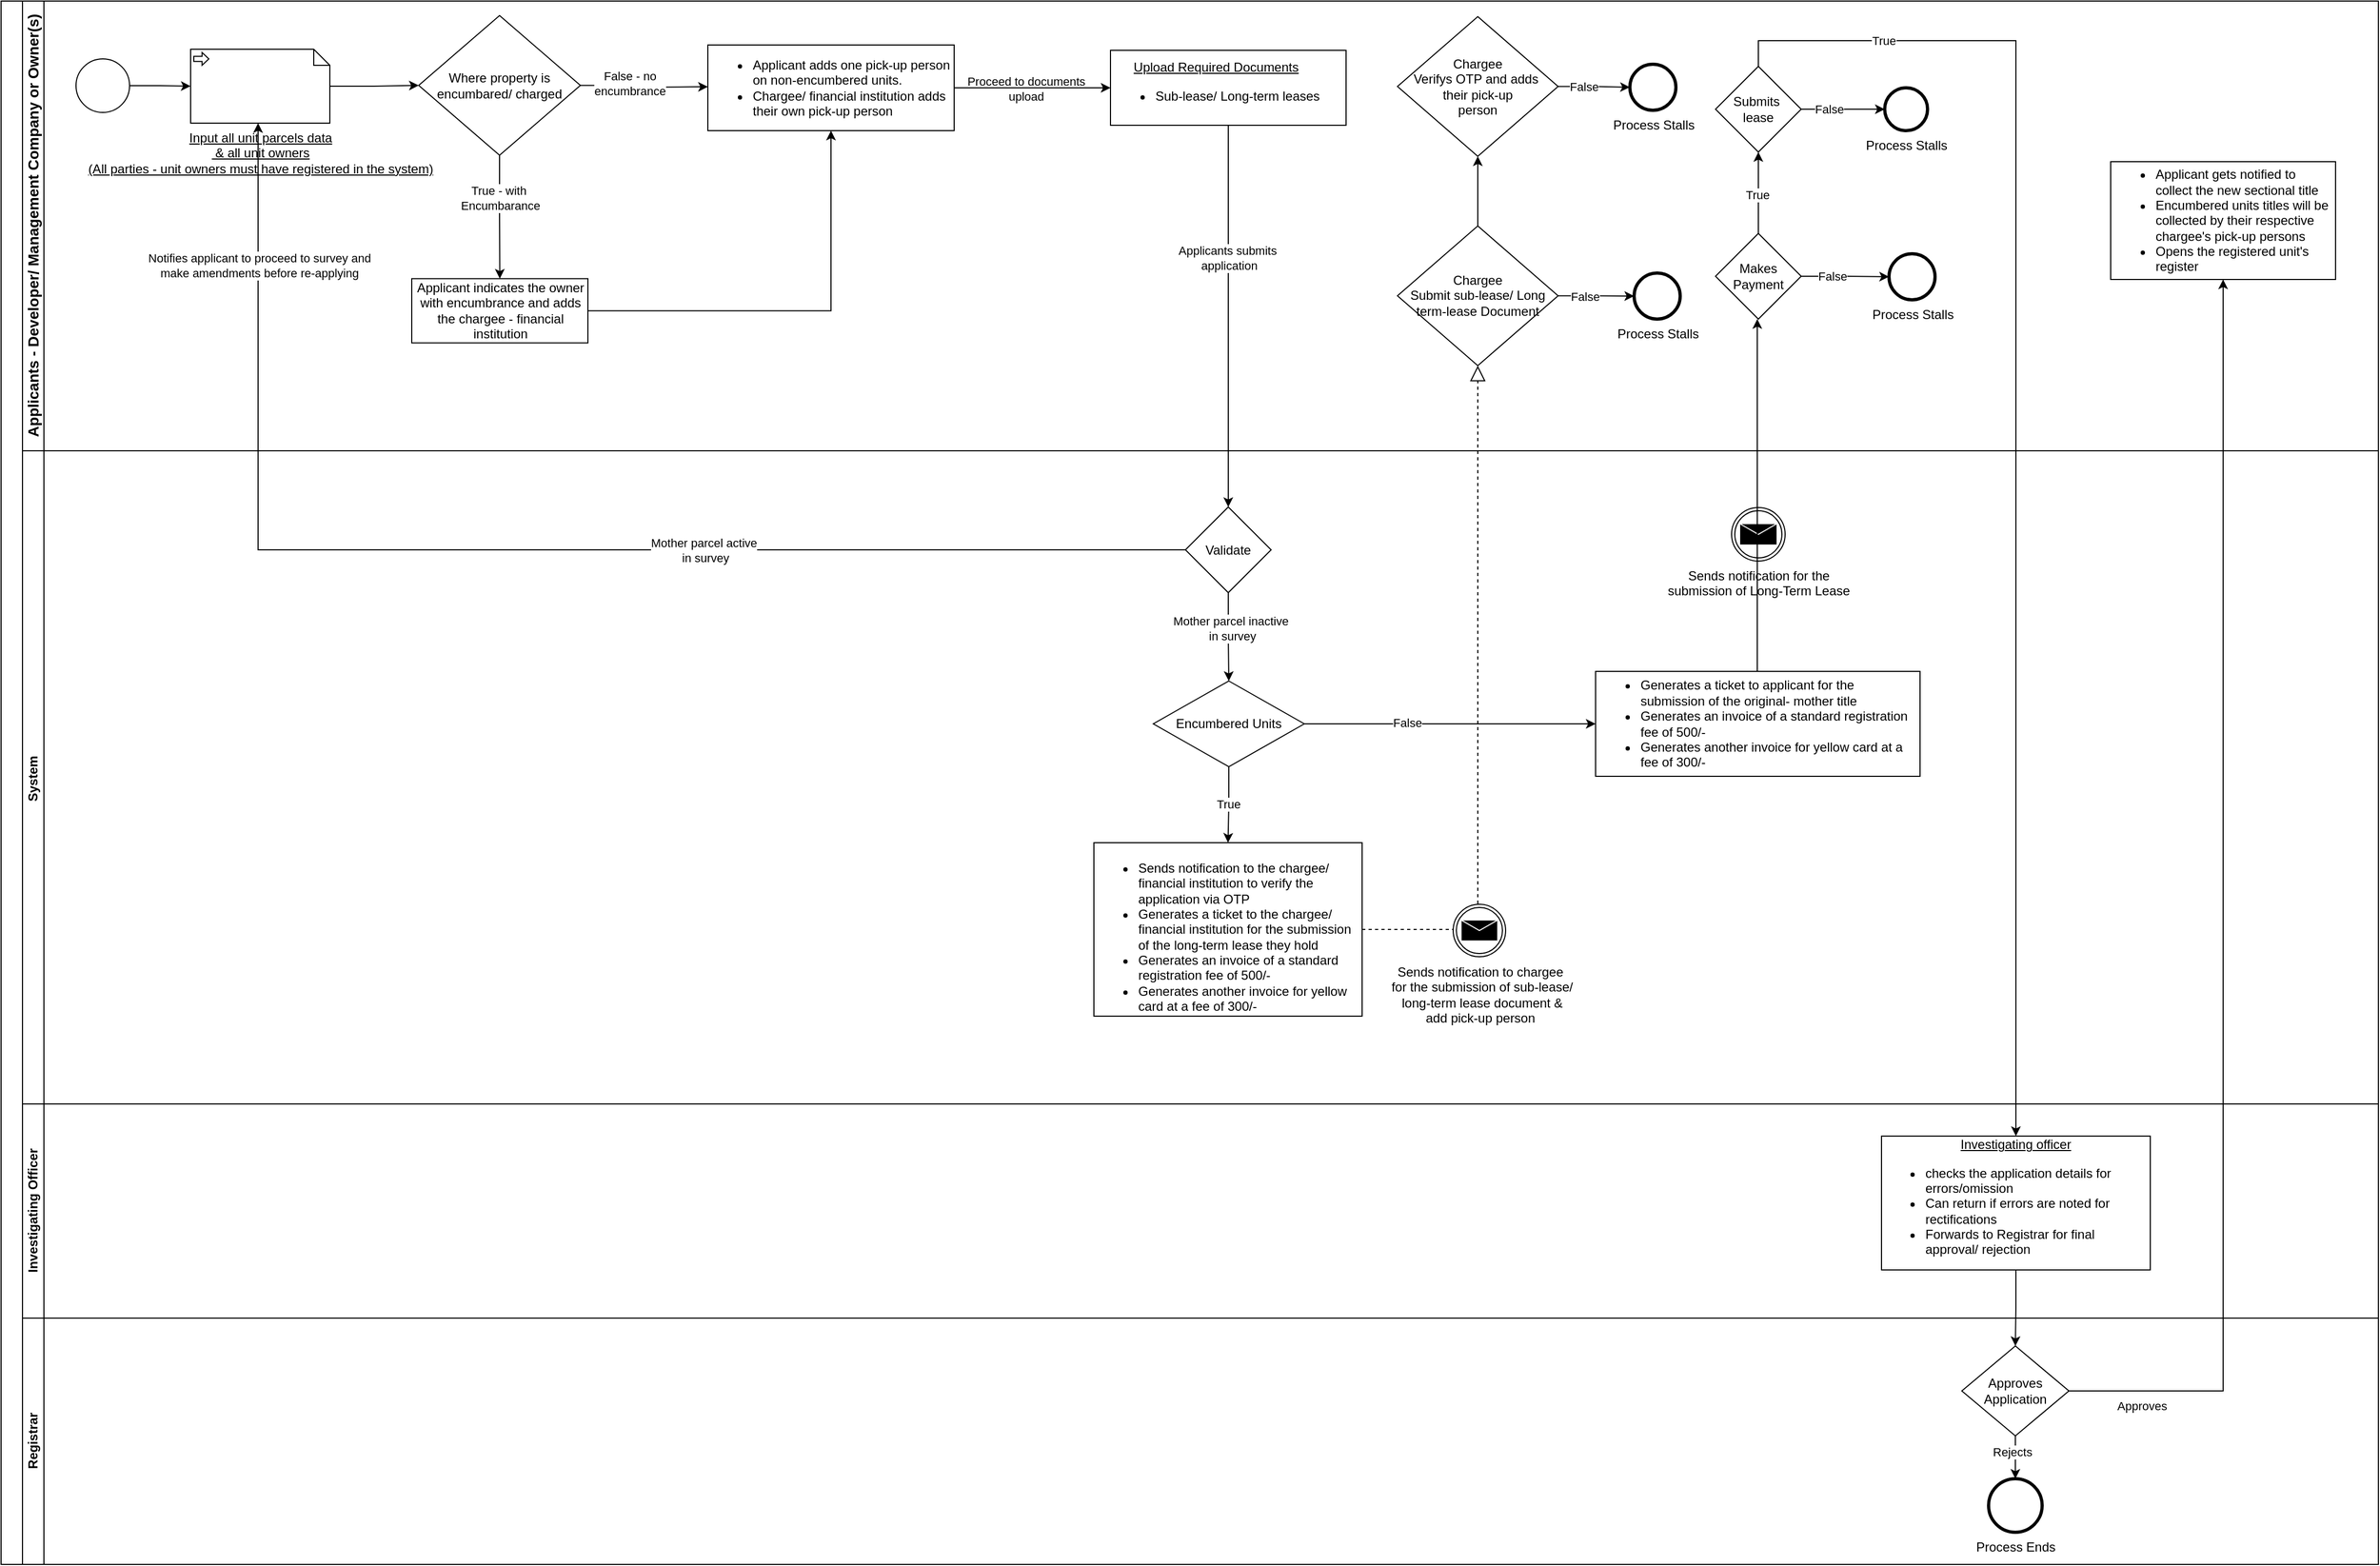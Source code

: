 <mxfile version="22.0.8" type="github">
  <diagram name="Page-1" id="BnFFy7sRCsdllHE7iU50">
    <mxGraphModel dx="1366" dy="1889" grid="1" gridSize="10" guides="1" tooltips="1" connect="1" arrows="1" fold="1" page="1" pageScale="1" pageWidth="850" pageHeight="1100" math="0" shadow="0">
      <root>
        <mxCell id="0" />
        <mxCell id="1" parent="0" />
        <mxCell id="u4M3DTdua2qcdFATZTpG-1" value="" style="swimlane;html=1;childLayout=stackLayout;resizeParent=1;resizeParentMax=0;horizontal=0;startSize=20;horizontalStack=0;whiteSpace=wrap;" parent="1" vertex="1">
          <mxGeometry x="20" y="-27" width="2220" height="1460" as="geometry" />
        </mxCell>
        <mxCell id="u4M3DTdua2qcdFATZTpG-2" value="&lt;font style=&quot;font-size: 14px;&quot;&gt;Applicants - Developer/ Management Company or Owner(s)&lt;/font&gt;" style="swimlane;html=1;startSize=20;horizontal=0;" parent="u4M3DTdua2qcdFATZTpG-1" vertex="1">
          <mxGeometry x="20" width="2200" height="420" as="geometry" />
        </mxCell>
        <mxCell id="u4M3DTdua2qcdFATZTpG-3" value="" style="edgeStyle=orthogonalEdgeStyle;rounded=0;orthogonalLoop=1;jettySize=auto;html=1;entryX=0;entryY=0.5;entryDx=0;entryDy=0;entryPerimeter=0;" parent="u4M3DTdua2qcdFATZTpG-2" source="u4M3DTdua2qcdFATZTpG-4" target="u4M3DTdua2qcdFATZTpG-7" edge="1">
          <mxGeometry relative="1" as="geometry">
            <mxPoint x="160" y="55" as="targetPoint" />
          </mxGeometry>
        </mxCell>
        <mxCell id="u4M3DTdua2qcdFATZTpG-4" value="" style="points=[[0.145,0.145,0],[0.5,0,0],[0.855,0.145,0],[1,0.5,0],[0.855,0.855,0],[0.5,1,0],[0.145,0.855,0],[0,0.5,0]];shape=mxgraph.bpmn.event;html=1;verticalLabelPosition=bottom;labelBackgroundColor=#ffffff;verticalAlign=top;align=center;perimeter=ellipsePerimeter;outlineConnect=0;aspect=fixed;outline=standard;symbol=general;" parent="u4M3DTdua2qcdFATZTpG-2" vertex="1">
          <mxGeometry x="50" y="54" width="50" height="50" as="geometry" />
        </mxCell>
        <mxCell id="u4M3DTdua2qcdFATZTpG-5" value="&lt;div style=&quot;text-align: center;&quot;&gt;&lt;span style=&quot;background-color: initial;&quot;&gt;&lt;u&gt;Upload Required Documents&lt;/u&gt;&lt;/span&gt;&lt;/div&gt;&lt;div style=&quot;&quot;&gt;&lt;ul&gt;&lt;li&gt;Sub-lease/ Long-term leases&lt;/li&gt;&lt;/ul&gt;&lt;/div&gt;" style="whiteSpace=wrap;html=1;align=left;" parent="u4M3DTdua2qcdFATZTpG-2" vertex="1">
          <mxGeometry x="1016" y="46" width="220" height="70" as="geometry" />
        </mxCell>
        <mxCell id="u4M3DTdua2qcdFATZTpG-6" value="" style="edgeStyle=orthogonalEdgeStyle;rounded=0;orthogonalLoop=1;jettySize=auto;html=1;entryX=0;entryY=0.5;entryDx=0;entryDy=0;" parent="u4M3DTdua2qcdFATZTpG-2" source="u4M3DTdua2qcdFATZTpG-7" target="u4M3DTdua2qcdFATZTpG-67" edge="1">
          <mxGeometry relative="1" as="geometry">
            <mxPoint x="422" y="80" as="targetPoint" />
          </mxGeometry>
        </mxCell>
        <mxCell id="u4M3DTdua2qcdFATZTpG-7" value="&lt;u&gt;Input all unit parcels data&lt;br&gt;&amp;nbsp;&amp;amp; all unit owners &lt;br&gt;(All parties - unit owners must have registered in the system)&lt;br&gt;&lt;/u&gt;" style="shape=mxgraph.bpmn.data;labelPosition=center;verticalLabelPosition=bottom;align=center;verticalAlign=top;size=15;html=1;bpmnTransferType=input;" parent="u4M3DTdua2qcdFATZTpG-2" vertex="1">
          <mxGeometry x="157" y="45" width="130" height="69" as="geometry" />
        </mxCell>
        <mxCell id="u4M3DTdua2qcdFATZTpG-10" value="Process Stalls" style="points=[[0.145,0.145,0],[0.5,0,0],[0.855,0.145,0],[1,0.5,0],[0.855,0.855,0],[0.5,1,0],[0.145,0.855,0],[0,0.5,0]];shape=mxgraph.bpmn.event;html=1;verticalLabelPosition=bottom;labelBackgroundColor=#ffffff;verticalAlign=top;align=center;perimeter=ellipsePerimeter;outlineConnect=0;aspect=fixed;outline=end;symbol=terminate2;" parent="u4M3DTdua2qcdFATZTpG-2" vertex="1">
          <mxGeometry x="1739" y="81" width="40" height="40" as="geometry" />
        </mxCell>
        <mxCell id="u4M3DTdua2qcdFATZTpG-11" value="Process Stalls" style="points=[[0.145,0.145,0],[0.5,0,0],[0.855,0.145,0],[1,0.5,0],[0.855,0.855,0],[0.5,1,0],[0.145,0.855,0],[0,0.5,0]];shape=mxgraph.bpmn.event;html=1;verticalLabelPosition=bottom;labelBackgroundColor=#ffffff;verticalAlign=top;align=center;perimeter=ellipsePerimeter;outlineConnect=0;aspect=fixed;outline=end;symbol=terminate2;" parent="u4M3DTdua2qcdFATZTpG-2" vertex="1">
          <mxGeometry x="1743" y="236" width="43" height="43" as="geometry" />
        </mxCell>
        <mxCell id="u4M3DTdua2qcdFATZTpG-112" value="" style="edgeStyle=orthogonalEdgeStyle;rounded=0;orthogonalLoop=1;jettySize=auto;html=1;" parent="u4M3DTdua2qcdFATZTpG-2" source="u4M3DTdua2qcdFATZTpG-21" target="u4M3DTdua2qcdFATZTpG-10" edge="1">
          <mxGeometry relative="1" as="geometry" />
        </mxCell>
        <mxCell id="u4M3DTdua2qcdFATZTpG-113" value="False" style="edgeLabel;html=1;align=center;verticalAlign=middle;resizable=0;points=[];" parent="u4M3DTdua2qcdFATZTpG-112" vertex="1" connectable="0">
          <mxGeometry x="-0.333" relative="1" as="geometry">
            <mxPoint as="offset" />
          </mxGeometry>
        </mxCell>
        <mxCell id="u4M3DTdua2qcdFATZTpG-21" value="Submits&amp;nbsp;&lt;br&gt;lease" style="rhombus;whiteSpace=wrap;html=1;align=center;" parent="u4M3DTdua2qcdFATZTpG-2" vertex="1">
          <mxGeometry x="1581" y="61" width="80" height="80" as="geometry" />
        </mxCell>
        <mxCell id="u4M3DTdua2qcdFATZTpG-24" value="&lt;ul&gt;&lt;li&gt;Applicant gets notified to collect the new sectional title&lt;/li&gt;&lt;li&gt;Encumbered units titles will be collected by their respective chargee&#39;s pick-up persons&amp;nbsp;&lt;/li&gt;&lt;li&gt;Opens the registered unit&#39;s register&lt;/li&gt;&lt;/ul&gt;" style="whiteSpace=wrap;html=1;align=left;" parent="u4M3DTdua2qcdFATZTpG-2" vertex="1">
          <mxGeometry x="1950" y="150" width="210" height="110" as="geometry" />
        </mxCell>
        <mxCell id="u4M3DTdua2qcdFATZTpG-69" value="" style="edgeStyle=orthogonalEdgeStyle;rounded=0;orthogonalLoop=1;jettySize=auto;html=1;" parent="u4M3DTdua2qcdFATZTpG-2" source="u4M3DTdua2qcdFATZTpG-67" edge="1">
          <mxGeometry relative="1" as="geometry">
            <mxPoint x="640" y="80" as="targetPoint" />
          </mxGeometry>
        </mxCell>
        <mxCell id="u4M3DTdua2qcdFATZTpG-70" value="False - no &lt;br&gt;encumbrance" style="edgeLabel;html=1;align=center;verticalAlign=middle;resizable=0;points=[];" parent="u4M3DTdua2qcdFATZTpG-69" vertex="1" connectable="0">
          <mxGeometry x="-0.245" y="2" relative="1" as="geometry">
            <mxPoint as="offset" />
          </mxGeometry>
        </mxCell>
        <mxCell id="u4M3DTdua2qcdFATZTpG-72" value="" style="edgeStyle=orthogonalEdgeStyle;rounded=0;orthogonalLoop=1;jettySize=auto;html=1;" parent="u4M3DTdua2qcdFATZTpG-2" source="u4M3DTdua2qcdFATZTpG-67" target="u4M3DTdua2qcdFATZTpG-71" edge="1">
          <mxGeometry relative="1" as="geometry" />
        </mxCell>
        <mxCell id="u4M3DTdua2qcdFATZTpG-73" value="True - with&amp;nbsp;&lt;br&gt;Encumbarance" style="edgeLabel;html=1;align=center;verticalAlign=middle;resizable=0;points=[];" parent="u4M3DTdua2qcdFATZTpG-72" vertex="1" connectable="0">
          <mxGeometry x="-0.306" relative="1" as="geometry">
            <mxPoint as="offset" />
          </mxGeometry>
        </mxCell>
        <mxCell id="u4M3DTdua2qcdFATZTpG-67" value="Where property is encumbared/ charged" style="rhombus;whiteSpace=wrap;html=1;align=center;" parent="u4M3DTdua2qcdFATZTpG-2" vertex="1">
          <mxGeometry x="370" y="13.5" width="151" height="130.5" as="geometry" />
        </mxCell>
        <mxCell id="u4M3DTdua2qcdFATZTpG-75" value="" style="edgeStyle=orthogonalEdgeStyle;rounded=0;orthogonalLoop=1;jettySize=auto;html=1;entryX=0.5;entryY=1;entryDx=0;entryDy=0;" parent="u4M3DTdua2qcdFATZTpG-2" source="u4M3DTdua2qcdFATZTpG-71" target="u4M3DTdua2qcdFATZTpG-85" edge="1">
          <mxGeometry relative="1" as="geometry">
            <mxPoint x="713" y="227" as="targetPoint" />
          </mxGeometry>
        </mxCell>
        <mxCell id="u4M3DTdua2qcdFATZTpG-76" value="Proceed to documents&lt;br&gt;upload" style="edgeLabel;html=1;align=center;verticalAlign=middle;resizable=0;points=[];" parent="u4M3DTdua2qcdFATZTpG-75" vertex="1" connectable="0">
          <mxGeometry x="-0.682" y="-1" relative="1" as="geometry">
            <mxPoint x="346" y="-209" as="offset" />
          </mxGeometry>
        </mxCell>
        <mxCell id="u4M3DTdua2qcdFATZTpG-71" value="Applicant indicates the owner with encumbrance and adds the chargee - financial institution" style="whiteSpace=wrap;html=1;" parent="u4M3DTdua2qcdFATZTpG-2" vertex="1">
          <mxGeometry x="363.5" y="259.25" width="164.5" height="60" as="geometry" />
        </mxCell>
        <mxCell id="u4M3DTdua2qcdFATZTpG-88" value="" style="edgeStyle=orthogonalEdgeStyle;rounded=0;orthogonalLoop=1;jettySize=auto;html=1;entryX=0;entryY=0.5;entryDx=0;entryDy=0;" parent="u4M3DTdua2qcdFATZTpG-2" source="u4M3DTdua2qcdFATZTpG-85" target="u4M3DTdua2qcdFATZTpG-5" edge="1">
          <mxGeometry relative="1" as="geometry">
            <mxPoint x="1005" y="81" as="targetPoint" />
          </mxGeometry>
        </mxCell>
        <mxCell id="u4M3DTdua2qcdFATZTpG-85" value="&lt;ul&gt;&lt;li&gt;Applicant adds one pick-up person on non-encumbered units.&lt;/li&gt;&lt;li&gt;Chargee/ financial institution adds their own pick-up person&lt;/li&gt;&lt;/ul&gt;" style="whiteSpace=wrap;html=1;align=left;" parent="u4M3DTdua2qcdFATZTpG-2" vertex="1">
          <mxGeometry x="640" y="41" width="230" height="80" as="geometry" />
        </mxCell>
        <mxCell id="u4M3DTdua2qcdFATZTpG-95" value="Chargee&lt;br&gt;Verifys OTP and adds&amp;nbsp;&lt;br&gt;their pick-up&lt;br&gt;person" style="rhombus;whiteSpace=wrap;html=1;" parent="u4M3DTdua2qcdFATZTpG-2" vertex="1">
          <mxGeometry x="1284" y="14.5" width="150" height="130.5" as="geometry" />
        </mxCell>
        <mxCell id="u4M3DTdua2qcdFATZTpG-26" value="System&amp;nbsp;" style="swimlane;html=1;startSize=20;horizontal=0;" parent="u4M3DTdua2qcdFATZTpG-1" vertex="1">
          <mxGeometry x="20" y="420" width="2200" height="610" as="geometry" />
        </mxCell>
        <mxCell id="u4M3DTdua2qcdFATZTpG-27" value="Validate" style="rhombus;whiteSpace=wrap;html=1;align=center;" parent="u4M3DTdua2qcdFATZTpG-26" vertex="1">
          <mxGeometry x="1086" y="52.5" width="80" height="80" as="geometry" />
        </mxCell>
        <mxCell id="u4M3DTdua2qcdFATZTpG-28" value="&lt;ul&gt;&lt;li&gt;Generates a ticket to applicant for the submission of the original- mother title&lt;/li&gt;&lt;li&gt;Generates an invoice of a standard registration fee of 500/-&lt;/li&gt;&lt;li style=&quot;border-color: var(--border-color);&quot;&gt;Generates another invoice for yellow card at a fee of 300/-&lt;/li&gt;&lt;/ul&gt;" style="whiteSpace=wrap;html=1;align=left;" parent="u4M3DTdua2qcdFATZTpG-26" vertex="1">
          <mxGeometry x="1469" y="206" width="303" height="98" as="geometry" />
        </mxCell>
        <mxCell id="u4M3DTdua2qcdFATZTpG-29" value="" style="edgeStyle=orthogonalEdgeStyle;rounded=0;orthogonalLoop=1;jettySize=auto;html=1;entryX=0.5;entryY=0;entryDx=0;entryDy=0;" parent="u4M3DTdua2qcdFATZTpG-26" source="u4M3DTdua2qcdFATZTpG-27" target="u4M3DTdua2qcdFATZTpG-20" edge="1">
          <mxGeometry relative="1" as="geometry">
            <mxPoint x="949" y="197" as="targetPoint" />
          </mxGeometry>
        </mxCell>
        <mxCell id="u4M3DTdua2qcdFATZTpG-30" value="True" style="edgeLabel;html=1;align=center;verticalAlign=middle;resizable=0;points=[];" parent="u4M3DTdua2qcdFATZTpG-29" vertex="1" connectable="0">
          <mxGeometry x="-0.298" y="1" relative="1" as="geometry">
            <mxPoint as="offset" />
          </mxGeometry>
        </mxCell>
        <mxCell id="u4M3DTdua2qcdFATZTpG-77" value="Mother parcel inactive&lt;br style=&quot;border-color: var(--border-color);&quot;&gt;&amp;nbsp;in survey" style="edgeLabel;html=1;align=center;verticalAlign=middle;resizable=0;points=[];" parent="u4M3DTdua2qcdFATZTpG-29" vertex="1" connectable="0">
          <mxGeometry x="-0.212" y="2" relative="1" as="geometry">
            <mxPoint y="1" as="offset" />
          </mxGeometry>
        </mxCell>
        <mxCell id="u4M3DTdua2qcdFATZTpG-31" value="Sends notification for the&lt;br&gt;submission of Long-Term Lease" style="points=[[0.145,0.145,0],[0.5,0,0],[0.855,0.145,0],[1,0.5,0],[0.855,0.855,0],[0.5,1,0],[0.145,0.855,0],[0,0.5,0]];shape=mxgraph.bpmn.event;html=1;verticalLabelPosition=bottom;labelBackgroundColor=#ffffff;verticalAlign=top;align=center;perimeter=ellipsePerimeter;outlineConnect=0;aspect=fixed;outline=throwing;symbol=message;" parent="u4M3DTdua2qcdFATZTpG-26" vertex="1">
          <mxGeometry x="1596" y="53" width="50" height="50" as="geometry" />
        </mxCell>
        <mxCell id="u4M3DTdua2qcdFATZTpG-80" value="" style="edgeStyle=orthogonalEdgeStyle;rounded=0;orthogonalLoop=1;jettySize=auto;html=1;" parent="u4M3DTdua2qcdFATZTpG-26" source="u4M3DTdua2qcdFATZTpG-20" target="u4M3DTdua2qcdFATZTpG-28" edge="1">
          <mxGeometry relative="1" as="geometry" />
        </mxCell>
        <mxCell id="u4M3DTdua2qcdFATZTpG-81" value="False" style="edgeLabel;html=1;align=center;verticalAlign=middle;resizable=0;points=[];" parent="u4M3DTdua2qcdFATZTpG-80" vertex="1" connectable="0">
          <mxGeometry x="-0.294" y="1" relative="1" as="geometry">
            <mxPoint as="offset" />
          </mxGeometry>
        </mxCell>
        <mxCell id="u4M3DTdua2qcdFATZTpG-83" value="" style="edgeStyle=orthogonalEdgeStyle;rounded=0;orthogonalLoop=1;jettySize=auto;html=1;" parent="u4M3DTdua2qcdFATZTpG-26" source="u4M3DTdua2qcdFATZTpG-20" target="u4M3DTdua2qcdFATZTpG-82" edge="1">
          <mxGeometry relative="1" as="geometry" />
        </mxCell>
        <mxCell id="u4M3DTdua2qcdFATZTpG-84" value="True" style="edgeLabel;html=1;align=center;verticalAlign=middle;resizable=0;points=[];" parent="u4M3DTdua2qcdFATZTpG-83" vertex="1" connectable="0">
          <mxGeometry x="-0.041" y="-1" relative="1" as="geometry">
            <mxPoint as="offset" />
          </mxGeometry>
        </mxCell>
        <mxCell id="u4M3DTdua2qcdFATZTpG-20" value="Encumbered Units" style="rhombus;whiteSpace=wrap;html=1;" parent="u4M3DTdua2qcdFATZTpG-26" vertex="1">
          <mxGeometry x="1056" y="215" width="141" height="80" as="geometry" />
        </mxCell>
        <mxCell id="u4M3DTdua2qcdFATZTpG-82" value="&lt;br&gt;&lt;ul style=&quot;border-color: var(--border-color); text-align: left;&quot;&gt;&lt;li style=&quot;border-color: var(--border-color);&quot;&gt;Sends notification to the chargee/ financial institution to verify the application via OTP&lt;/li&gt;&lt;li style=&quot;border-color: var(--border-color);&quot;&gt;Generates a ticket to the chargee/ financial institution for the submission of the long-term lease they hold&lt;/li&gt;&lt;li style=&quot;border-color: var(--border-color);&quot;&gt;Generates an invoice of a standard registration fee of 500/-&lt;/li&gt;&lt;li style=&quot;border-color: var(--border-color);&quot;&gt;Generates another invoice for yellow card at a fee of 300/-&lt;/li&gt;&lt;/ul&gt;" style="whiteSpace=wrap;html=1;" parent="u4M3DTdua2qcdFATZTpG-26" vertex="1">
          <mxGeometry x="1000.5" y="366" width="250.5" height="162" as="geometry" />
        </mxCell>
        <mxCell id="u4M3DTdua2qcdFATZTpG-90" value="Chargee&lt;br&gt;Submit sub-lease/ Long term-lease Document" style="rhombus;whiteSpace=wrap;html=1;" parent="u4M3DTdua2qcdFATZTpG-26" vertex="1">
          <mxGeometry x="1284" y="-210" width="150" height="130.5" as="geometry" />
        </mxCell>
        <mxCell id="u4M3DTdua2qcdFATZTpG-93" value="" style="endArrow=block;dashed=1;endFill=0;endSize=12;html=1;rounded=0;exitX=1;exitY=0.5;exitDx=0;exitDy=0;entryX=0.5;entryY=1;entryDx=0;entryDy=0;" parent="u4M3DTdua2qcdFATZTpG-26" source="u4M3DTdua2qcdFATZTpG-82" target="u4M3DTdua2qcdFATZTpG-90" edge="1">
          <mxGeometry width="160" relative="1" as="geometry">
            <mxPoint x="1220" y="107" as="sourcePoint" />
            <mxPoint x="1380" y="107" as="targetPoint" />
            <Array as="points">
              <mxPoint x="1359" y="447" />
            </Array>
          </mxGeometry>
        </mxCell>
        <mxCell id="u4M3DTdua2qcdFATZTpG-97" value="Sends notification to chargee&lt;br&gt;&amp;nbsp;for the submission of sub-lease/&lt;br&gt;&amp;nbsp;long-term lease document &amp;amp;&lt;br&gt;add pick-up person" style="points=[[0.145,0.145,0],[0.5,0,0],[0.855,0.145,0],[1,0.5,0],[0.855,0.855,0],[0.5,1,0],[0.145,0.855,0],[0,0.5,0]];shape=mxgraph.bpmn.event;html=1;verticalLabelPosition=bottom;labelBackgroundColor=#ffffff;verticalAlign=top;align=center;perimeter=ellipsePerimeter;outlineConnect=0;aspect=fixed;outline=throwing;symbol=message;" parent="u4M3DTdua2qcdFATZTpG-26" vertex="1">
          <mxGeometry x="1336" y="423.5" width="49" height="49" as="geometry" />
        </mxCell>
        <mxCell id="u4M3DTdua2qcdFATZTpG-39" value="Investigating Officer" style="swimlane;html=1;startSize=20;horizontal=0;" parent="u4M3DTdua2qcdFATZTpG-1" vertex="1">
          <mxGeometry x="20" y="1030" width="2200" height="200" as="geometry" />
        </mxCell>
        <mxCell id="u4M3DTdua2qcdFATZTpG-40" value="&lt;u&gt;Investigating officer &lt;/u&gt;&lt;br&gt;&lt;ul&gt;&lt;li style=&quot;text-align: left;&quot;&gt;checks the application details for errors/omission&lt;/li&gt;&lt;li style=&quot;text-align: left;&quot;&gt;Can return if errors are noted for rectifications&lt;/li&gt;&lt;li style=&quot;text-align: left;&quot;&gt;Forwards to Registrar for final approval/ rejection&lt;/li&gt;&lt;/ul&gt;" style="whiteSpace=wrap;html=1;" parent="u4M3DTdua2qcdFATZTpG-39" vertex="1">
          <mxGeometry x="1736" y="30" width="251" height="125" as="geometry" />
        </mxCell>
        <mxCell id="u4M3DTdua2qcdFATZTpG-41" value="Registrar" style="swimlane;html=1;startSize=20;horizontal=0;" parent="u4M3DTdua2qcdFATZTpG-1" vertex="1">
          <mxGeometry x="20" y="1230" width="2200" height="230" as="geometry" />
        </mxCell>
        <mxCell id="u4M3DTdua2qcdFATZTpG-43" value="Process Ends" style="points=[[0.145,0.145,0],[0.5,0,0],[0.855,0.145,0],[1,0.5,0],[0.855,0.855,0],[0.5,1,0],[0.145,0.855,0],[0,0.5,0]];shape=mxgraph.bpmn.event;html=1;verticalLabelPosition=bottom;labelBackgroundColor=#ffffff;verticalAlign=top;align=center;perimeter=ellipsePerimeter;outlineConnect=0;aspect=fixed;outline=end;symbol=terminate2;" parent="u4M3DTdua2qcdFATZTpG-41" vertex="1">
          <mxGeometry x="1836" y="150" width="50" height="50" as="geometry" />
        </mxCell>
        <mxCell id="u4M3DTdua2qcdFATZTpG-46" value="" style="edgeStyle=orthogonalEdgeStyle;rounded=0;orthogonalLoop=1;jettySize=auto;html=1;exitX=0.5;exitY=1;exitDx=0;exitDy=0;" parent="u4M3DTdua2qcdFATZTpG-41" source="u4M3DTdua2qcdFATZTpG-48" target="u4M3DTdua2qcdFATZTpG-43" edge="1">
          <mxGeometry relative="1" as="geometry" />
        </mxCell>
        <mxCell id="u4M3DTdua2qcdFATZTpG-47" value="Rejects" style="edgeLabel;html=1;align=center;verticalAlign=middle;resizable=0;points=[];" parent="u4M3DTdua2qcdFATZTpG-46" vertex="1" connectable="0">
          <mxGeometry x="-0.286" y="-3" relative="1" as="geometry">
            <mxPoint as="offset" />
          </mxGeometry>
        </mxCell>
        <mxCell id="u4M3DTdua2qcdFATZTpG-48" value="Approves Application" style="rhombus;whiteSpace=wrap;html=1;" parent="u4M3DTdua2qcdFATZTpG-41" vertex="1">
          <mxGeometry x="1811" y="26" width="100" height="84" as="geometry" />
        </mxCell>
        <mxCell id="u4M3DTdua2qcdFATZTpG-49" value="" style="edgeStyle=orthogonalEdgeStyle;rounded=0;orthogonalLoop=1;jettySize=auto;html=1;entryX=0.5;entryY=0;entryDx=0;entryDy=0;" parent="u4M3DTdua2qcdFATZTpG-1" source="u4M3DTdua2qcdFATZTpG-40" target="u4M3DTdua2qcdFATZTpG-48" edge="1">
          <mxGeometry relative="1" as="geometry">
            <mxPoint x="1881" y="1097" as="targetPoint" />
          </mxGeometry>
        </mxCell>
        <mxCell id="u4M3DTdua2qcdFATZTpG-65" value="" style="edgeStyle=orthogonalEdgeStyle;rounded=0;orthogonalLoop=1;jettySize=auto;html=1;entryX=0.5;entryY=0;entryDx=0;entryDy=0;" parent="u4M3DTdua2qcdFATZTpG-1" source="u4M3DTdua2qcdFATZTpG-5" target="u4M3DTdua2qcdFATZTpG-27" edge="1">
          <mxGeometry relative="1" as="geometry">
            <mxPoint x="1299" y="226.5" as="targetPoint" />
          </mxGeometry>
        </mxCell>
        <mxCell id="u4M3DTdua2qcdFATZTpG-66" value="Applicants submits&lt;br&gt;&amp;nbsp;application" style="edgeLabel;html=1;align=center;verticalAlign=middle;resizable=0;points=[];" parent="u4M3DTdua2qcdFATZTpG-65" vertex="1" connectable="0">
          <mxGeometry x="-0.304" y="-1" relative="1" as="geometry">
            <mxPoint as="offset" />
          </mxGeometry>
        </mxCell>
        <mxCell id="u4M3DTdua2qcdFATZTpG-12" value="" style="edgeStyle=orthogonalEdgeStyle;rounded=0;orthogonalLoop=1;jettySize=auto;html=1;exitX=0;exitY=0.5;exitDx=0;exitDy=0;" parent="u4M3DTdua2qcdFATZTpG-1" source="u4M3DTdua2qcdFATZTpG-27" target="u4M3DTdua2qcdFATZTpG-7" edge="1">
          <mxGeometry relative="1" as="geometry">
            <mxPoint x="240" y="187" as="targetPoint" />
            <Array as="points">
              <mxPoint x="240" y="513" />
            </Array>
            <mxPoint x="452" y="474.5" as="sourcePoint" />
          </mxGeometry>
        </mxCell>
        <mxCell id="u4M3DTdua2qcdFATZTpG-13" value="Mother parcel active&lt;br&gt;&amp;nbsp;in survey" style="edgeLabel;html=1;align=center;verticalAlign=middle;resizable=0;points=[];" parent="u4M3DTdua2qcdFATZTpG-12" vertex="1" connectable="0">
          <mxGeometry x="-0.617" y="-1" relative="1" as="geometry">
            <mxPoint x="-208" y="1" as="offset" />
          </mxGeometry>
        </mxCell>
        <mxCell id="u4M3DTdua2qcdFATZTpG-14" value="Notifies applicant to proceed to survey and &lt;br&gt;make amendments before re-applying" style="edgeLabel;html=1;align=center;verticalAlign=middle;resizable=0;points=[];" parent="u4M3DTdua2qcdFATZTpG-12" vertex="1" connectable="0">
          <mxGeometry x="0.206" relative="1" as="geometry">
            <mxPoint x="-103" y="-266" as="offset" />
          </mxGeometry>
        </mxCell>
        <mxCell id="u4M3DTdua2qcdFATZTpG-96" value="" style="edgeStyle=orthogonalEdgeStyle;rounded=0;orthogonalLoop=1;jettySize=auto;html=1;" parent="u4M3DTdua2qcdFATZTpG-1" source="u4M3DTdua2qcdFATZTpG-90" target="u4M3DTdua2qcdFATZTpG-95" edge="1">
          <mxGeometry relative="1" as="geometry" />
        </mxCell>
        <mxCell id="u4M3DTdua2qcdFATZTpG-100" value="" style="edgeStyle=orthogonalEdgeStyle;rounded=0;orthogonalLoop=1;jettySize=auto;html=1;" parent="u4M3DTdua2qcdFATZTpG-1" source="u4M3DTdua2qcdFATZTpG-28" edge="1">
          <mxGeometry relative="1" as="geometry">
            <mxPoint x="1640" y="297" as="targetPoint" />
          </mxGeometry>
        </mxCell>
        <mxCell id="u4M3DTdua2qcdFATZTpG-116" value="" style="edgeStyle=orthogonalEdgeStyle;rounded=0;orthogonalLoop=1;jettySize=auto;html=1;entryX=0.5;entryY=0;entryDx=0;entryDy=0;" parent="u4M3DTdua2qcdFATZTpG-1" source="u4M3DTdua2qcdFATZTpG-21" edge="1" target="u4M3DTdua2qcdFATZTpG-40">
          <mxGeometry relative="1" as="geometry">
            <mxPoint x="1900" y="1077" as="targetPoint" />
            <Array as="points">
              <mxPoint x="1641" y="37" />
              <mxPoint x="1882" y="37" />
            </Array>
          </mxGeometry>
        </mxCell>
        <mxCell id="u4M3DTdua2qcdFATZTpG-117" value="True" style="edgeLabel;html=1;align=center;verticalAlign=middle;resizable=0;points=[];" parent="u4M3DTdua2qcdFATZTpG-116" vertex="1" connectable="0">
          <mxGeometry x="-0.781" relative="1" as="geometry">
            <mxPoint as="offset" />
          </mxGeometry>
        </mxCell>
        <mxCell id="u4M3DTdua2qcdFATZTpG-44" value="" style="edgeStyle=orthogonalEdgeStyle;rounded=0;orthogonalLoop=1;jettySize=auto;html=1;exitX=1;exitY=0.5;exitDx=0;exitDy=0;entryX=0.5;entryY=1;entryDx=0;entryDy=0;" parent="u4M3DTdua2qcdFATZTpG-1" target="u4M3DTdua2qcdFATZTpG-24" edge="1">
          <mxGeometry relative="1" as="geometry">
            <mxPoint x="1930" y="1298" as="sourcePoint" />
            <mxPoint x="2084.5" y="227" as="targetPoint" />
            <Array as="points">
              <mxPoint x="2075" y="1298" />
            </Array>
          </mxGeometry>
        </mxCell>
        <mxCell id="u4M3DTdua2qcdFATZTpG-45" value="Approves" style="edgeLabel;html=1;align=center;verticalAlign=middle;resizable=0;points=[];" parent="u4M3DTdua2qcdFATZTpG-44" vertex="1" connectable="0">
          <mxGeometry x="-0.216" y="-1" relative="1" as="geometry">
            <mxPoint x="-77" y="332" as="offset" />
          </mxGeometry>
        </mxCell>
        <mxCell id="u4M3DTdua2qcdFATZTpG-101" value="" style="edgeStyle=orthogonalEdgeStyle;rounded=0;orthogonalLoop=1;jettySize=auto;html=1;" parent="1" source="u4M3DTdua2qcdFATZTpG-78" target="u4M3DTdua2qcdFATZTpG-21" edge="1">
          <mxGeometry relative="1" as="geometry" />
        </mxCell>
        <mxCell id="u4M3DTdua2qcdFATZTpG-103" value="True" style="edgeLabel;html=1;align=center;verticalAlign=middle;resizable=0;points=[];" parent="u4M3DTdua2qcdFATZTpG-101" vertex="1" connectable="0">
          <mxGeometry x="-0.053" y="1" relative="1" as="geometry">
            <mxPoint as="offset" />
          </mxGeometry>
        </mxCell>
        <mxCell id="u4M3DTdua2qcdFATZTpG-102" value="" style="edgeStyle=orthogonalEdgeStyle;rounded=0;orthogonalLoop=1;jettySize=auto;html=1;" parent="1" source="u4M3DTdua2qcdFATZTpG-78" target="u4M3DTdua2qcdFATZTpG-11" edge="1">
          <mxGeometry relative="1" as="geometry" />
        </mxCell>
        <mxCell id="u4M3DTdua2qcdFATZTpG-104" value="False" style="edgeLabel;html=1;align=center;verticalAlign=middle;resizable=0;points=[];" parent="u4M3DTdua2qcdFATZTpG-102" vertex="1" connectable="0">
          <mxGeometry x="-0.303" relative="1" as="geometry">
            <mxPoint as="offset" />
          </mxGeometry>
        </mxCell>
        <mxCell id="u4M3DTdua2qcdFATZTpG-78" value="Makes Payment" style="rhombus;whiteSpace=wrap;html=1;" parent="1" vertex="1">
          <mxGeometry x="1621" y="190" width="80" height="80" as="geometry" />
        </mxCell>
        <mxCell id="u4M3DTdua2qcdFATZTpG-105" value="Process Stalls" style="points=[[0.145,0.145,0],[0.5,0,0],[0.855,0.145,0],[1,0.5,0],[0.855,0.855,0],[0.5,1,0],[0.145,0.855,0],[0,0.5,0]];shape=mxgraph.bpmn.event;html=1;verticalLabelPosition=bottom;labelBackgroundColor=#ffffff;verticalAlign=top;align=center;perimeter=ellipsePerimeter;outlineConnect=0;aspect=fixed;outline=end;symbol=terminate2;" parent="1" vertex="1">
          <mxGeometry x="1545" y="227" width="43" height="43" as="geometry" />
        </mxCell>
        <mxCell id="u4M3DTdua2qcdFATZTpG-106" value="" style="edgeStyle=orthogonalEdgeStyle;rounded=0;orthogonalLoop=1;jettySize=auto;html=1;exitX=1;exitY=0.5;exitDx=0;exitDy=0;" parent="1" source="u4M3DTdua2qcdFATZTpG-90" target="u4M3DTdua2qcdFATZTpG-105" edge="1">
          <mxGeometry relative="1" as="geometry">
            <mxPoint x="1470" y="248" as="sourcePoint" />
          </mxGeometry>
        </mxCell>
        <mxCell id="u4M3DTdua2qcdFATZTpG-107" value="False" style="edgeLabel;html=1;align=center;verticalAlign=middle;resizable=0;points=[];" parent="u4M3DTdua2qcdFATZTpG-106" vertex="1" connectable="0">
          <mxGeometry x="-0.303" relative="1" as="geometry">
            <mxPoint as="offset" />
          </mxGeometry>
        </mxCell>
        <mxCell id="u4M3DTdua2qcdFATZTpG-108" value="Process Stalls" style="points=[[0.145,0.145,0],[0.5,0,0],[0.855,0.145,0],[1,0.5,0],[0.855,0.855,0],[0.5,1,0],[0.145,0.855,0],[0,0.5,0]];shape=mxgraph.bpmn.event;html=1;verticalLabelPosition=bottom;labelBackgroundColor=#ffffff;verticalAlign=top;align=center;perimeter=ellipsePerimeter;outlineConnect=0;aspect=fixed;outline=end;symbol=terminate2;" parent="1" vertex="1">
          <mxGeometry x="1541" y="32" width="43" height="43" as="geometry" />
        </mxCell>
        <mxCell id="u4M3DTdua2qcdFATZTpG-109" value="" style="edgeStyle=orthogonalEdgeStyle;rounded=0;orthogonalLoop=1;jettySize=auto;html=1;exitX=1;exitY=0.5;exitDx=0;exitDy=0;" parent="1" source="u4M3DTdua2qcdFATZTpG-95" target="u4M3DTdua2qcdFATZTpG-108" edge="1">
          <mxGeometry relative="1" as="geometry">
            <mxPoint x="1470" y="53" as="sourcePoint" />
          </mxGeometry>
        </mxCell>
        <mxCell id="u4M3DTdua2qcdFATZTpG-110" value="False" style="edgeLabel;html=1;align=center;verticalAlign=middle;resizable=0;points=[];" parent="u4M3DTdua2qcdFATZTpG-109" vertex="1" connectable="0">
          <mxGeometry x="-0.303" relative="1" as="geometry">
            <mxPoint as="offset" />
          </mxGeometry>
        </mxCell>
      </root>
    </mxGraphModel>
  </diagram>
</mxfile>
